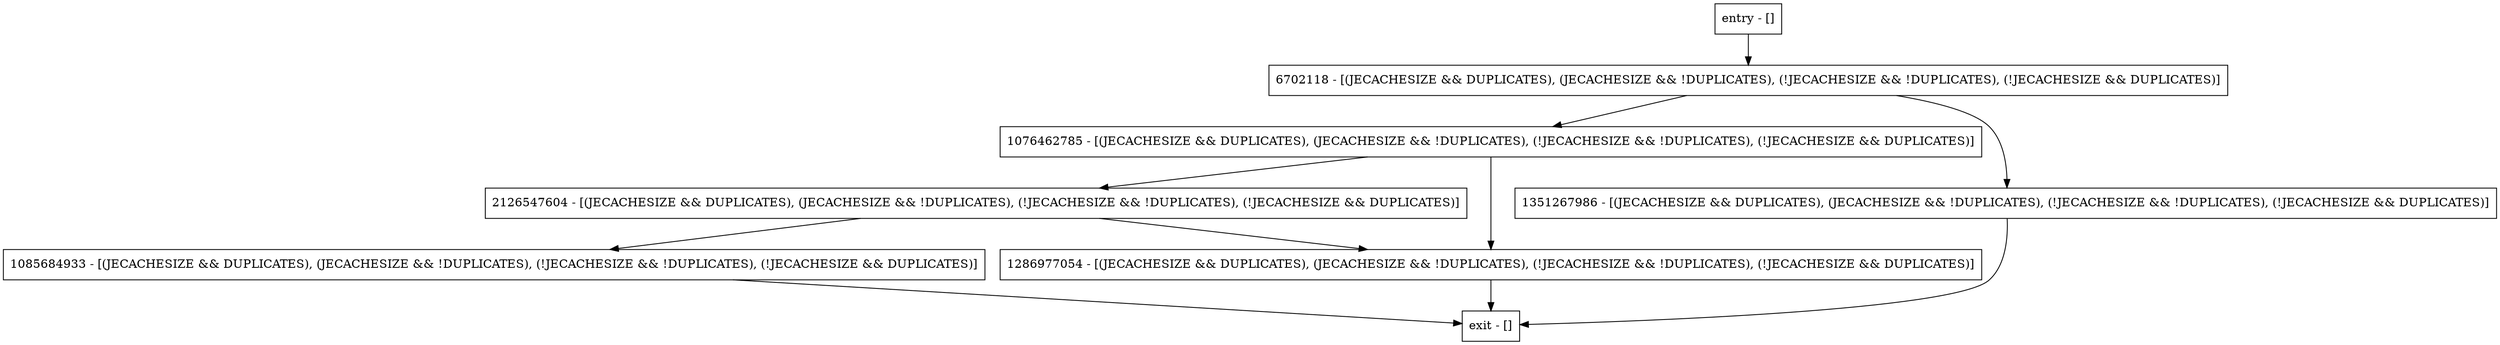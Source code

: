 digraph checkUpdatesAllowed {
node [shape=record];
entry [label="entry - []"];
exit [label="exit - []"];
2126547604 [label="2126547604 - [(JECACHESIZE && DUPLICATES), (JECACHESIZE && !DUPLICATES), (!JECACHESIZE && !DUPLICATES), (!JECACHESIZE && DUPLICATES)]"];
1085684933 [label="1085684933 - [(JECACHESIZE && DUPLICATES), (JECACHESIZE && !DUPLICATES), (!JECACHESIZE && !DUPLICATES), (!JECACHESIZE && DUPLICATES)]"];
6702118 [label="6702118 - [(JECACHESIZE && DUPLICATES), (JECACHESIZE && !DUPLICATES), (!JECACHESIZE && !DUPLICATES), (!JECACHESIZE && DUPLICATES)]"];
1076462785 [label="1076462785 - [(JECACHESIZE && DUPLICATES), (JECACHESIZE && !DUPLICATES), (!JECACHESIZE && !DUPLICATES), (!JECACHESIZE && DUPLICATES)]"];
1286977054 [label="1286977054 - [(JECACHESIZE && DUPLICATES), (JECACHESIZE && !DUPLICATES), (!JECACHESIZE && !DUPLICATES), (!JECACHESIZE && DUPLICATES)]"];
1351267986 [label="1351267986 - [(JECACHESIZE && DUPLICATES), (JECACHESIZE && !DUPLICATES), (!JECACHESIZE && !DUPLICATES), (!JECACHESIZE && DUPLICATES)]"];
entry;
exit;
entry -> 6702118;
2126547604 -> 1085684933;
2126547604 -> 1286977054;
1085684933 -> exit;
6702118 -> 1076462785;
6702118 -> 1351267986;
1076462785 -> 2126547604;
1076462785 -> 1286977054;
1286977054 -> exit;
1351267986 -> exit;
}
